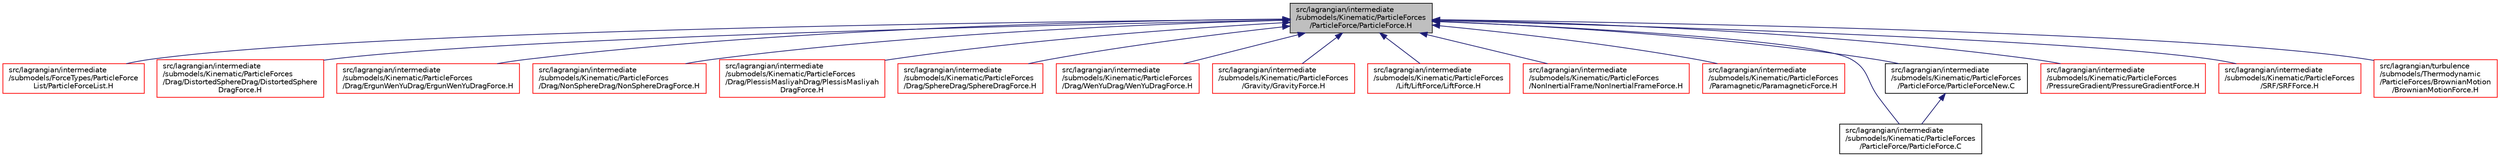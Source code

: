 digraph "src/lagrangian/intermediate/submodels/Kinematic/ParticleForces/ParticleForce/ParticleForce.H"
{
  bgcolor="transparent";
  edge [fontname="Helvetica",fontsize="10",labelfontname="Helvetica",labelfontsize="10"];
  node [fontname="Helvetica",fontsize="10",shape=record];
  Node286 [label="src/lagrangian/intermediate\l/submodels/Kinematic/ParticleForces\l/ParticleForce/ParticleForce.H",height=0.2,width=0.4,color="black", fillcolor="grey75", style="filled", fontcolor="black"];
  Node286 -> Node287 [dir="back",color="midnightblue",fontsize="10",style="solid",fontname="Helvetica"];
  Node287 [label="src/lagrangian/intermediate\l/submodels/ForceTypes/ParticleForce\lList/ParticleForceList.H",height=0.2,width=0.4,color="red",URL="$a06296.html"];
  Node286 -> Node319 [dir="back",color="midnightblue",fontsize="10",style="solid",fontname="Helvetica"];
  Node319 [label="src/lagrangian/intermediate\l/submodels/Kinematic/ParticleForces\l/Drag/DistortedSphereDrag/DistortedSphere\lDragForce.H",height=0.2,width=0.4,color="red",URL="$a06488.html"];
  Node286 -> Node321 [dir="back",color="midnightblue",fontsize="10",style="solid",fontname="Helvetica"];
  Node321 [label="src/lagrangian/intermediate\l/submodels/Kinematic/ParticleForces\l/Drag/ErgunWenYuDrag/ErgunWenYuDragForce.H",height=0.2,width=0.4,color="red",URL="$a06494.html"];
  Node286 -> Node324 [dir="back",color="midnightblue",fontsize="10",style="solid",fontname="Helvetica"];
  Node324 [label="src/lagrangian/intermediate\l/submodels/Kinematic/ParticleForces\l/Drag/NonSphereDrag/NonSphereDragForce.H",height=0.2,width=0.4,color="red",URL="$a06500.html"];
  Node286 -> Node327 [dir="back",color="midnightblue",fontsize="10",style="solid",fontname="Helvetica"];
  Node327 [label="src/lagrangian/intermediate\l/submodels/Kinematic/ParticleForces\l/Drag/PlessisMasliyahDrag/PlessisMasliyah\lDragForce.H",height=0.2,width=0.4,color="red",URL="$a06506.html"];
  Node286 -> Node329 [dir="back",color="midnightblue",fontsize="10",style="solid",fontname="Helvetica"];
  Node329 [label="src/lagrangian/intermediate\l/submodels/Kinematic/ParticleForces\l/Drag/SphereDrag/SphereDragForce.H",height=0.2,width=0.4,color="red",URL="$a06512.html"];
  Node286 -> Node331 [dir="back",color="midnightblue",fontsize="10",style="solid",fontname="Helvetica"];
  Node331 [label="src/lagrangian/intermediate\l/submodels/Kinematic/ParticleForces\l/Drag/WenYuDrag/WenYuDragForce.H",height=0.2,width=0.4,color="red",URL="$a06518.html"];
  Node286 -> Node333 [dir="back",color="midnightblue",fontsize="10",style="solid",fontname="Helvetica"];
  Node333 [label="src/lagrangian/intermediate\l/submodels/Kinematic/ParticleForces\l/Gravity/GravityForce.H",height=0.2,width=0.4,color="red",URL="$a06530.html"];
  Node286 -> Node335 [dir="back",color="midnightblue",fontsize="10",style="solid",fontname="Helvetica"];
  Node335 [label="src/lagrangian/intermediate\l/submodels/Kinematic/ParticleForces\l/Lift/LiftForce/LiftForce.H",height=0.2,width=0.4,color="red",URL="$a06539.html"];
  Node286 -> Node341 [dir="back",color="midnightblue",fontsize="10",style="solid",fontname="Helvetica"];
  Node341 [label="src/lagrangian/intermediate\l/submodels/Kinematic/ParticleForces\l/NonInertialFrame/NonInertialFrameForce.H",height=0.2,width=0.4,color="red",URL="$a06560.html"];
  Node286 -> Node343 [dir="back",color="midnightblue",fontsize="10",style="solid",fontname="Helvetica"];
  Node343 [label="src/lagrangian/intermediate\l/submodels/Kinematic/ParticleForces\l/Paramagnetic/ParamagneticForce.H",height=0.2,width=0.4,color="red",URL="$a06569.html"];
  Node286 -> Node345 [dir="back",color="midnightblue",fontsize="10",style="solid",fontname="Helvetica"];
  Node345 [label="src/lagrangian/intermediate\l/submodels/Kinematic/ParticleForces\l/ParticleForce/ParticleForce.C",height=0.2,width=0.4,color="black",URL="$a06575.html"];
  Node286 -> Node346 [dir="back",color="midnightblue",fontsize="10",style="solid",fontname="Helvetica"];
  Node346 [label="src/lagrangian/intermediate\l/submodels/Kinematic/ParticleForces\l/ParticleForce/ParticleForceNew.C",height=0.2,width=0.4,color="black",URL="$a06584.html"];
  Node346 -> Node345 [dir="back",color="midnightblue",fontsize="10",style="solid",fontname="Helvetica"];
  Node286 -> Node347 [dir="back",color="midnightblue",fontsize="10",style="solid",fontname="Helvetica"];
  Node347 [label="src/lagrangian/intermediate\l/submodels/Kinematic/ParticleForces\l/PressureGradient/PressureGradientForce.H",height=0.2,width=0.4,color="red",URL="$a06590.html"];
  Node286 -> Node351 [dir="back",color="midnightblue",fontsize="10",style="solid",fontname="Helvetica"];
  Node351 [label="src/lagrangian/intermediate\l/submodels/Kinematic/ParticleForces\l/SRF/SRFForce.H",height=0.2,width=0.4,color="red",URL="$a06599.html"];
  Node286 -> Node353 [dir="back",color="midnightblue",fontsize="10",style="solid",fontname="Helvetica"];
  Node353 [label="src/lagrangian/turbulence\l/submodels/Thermodynamic\l/ParticleForces/BrownianMotion\l/BrownianMotionForce.H",height=0.2,width=0.4,color="red",URL="$a07511.html"];
}
